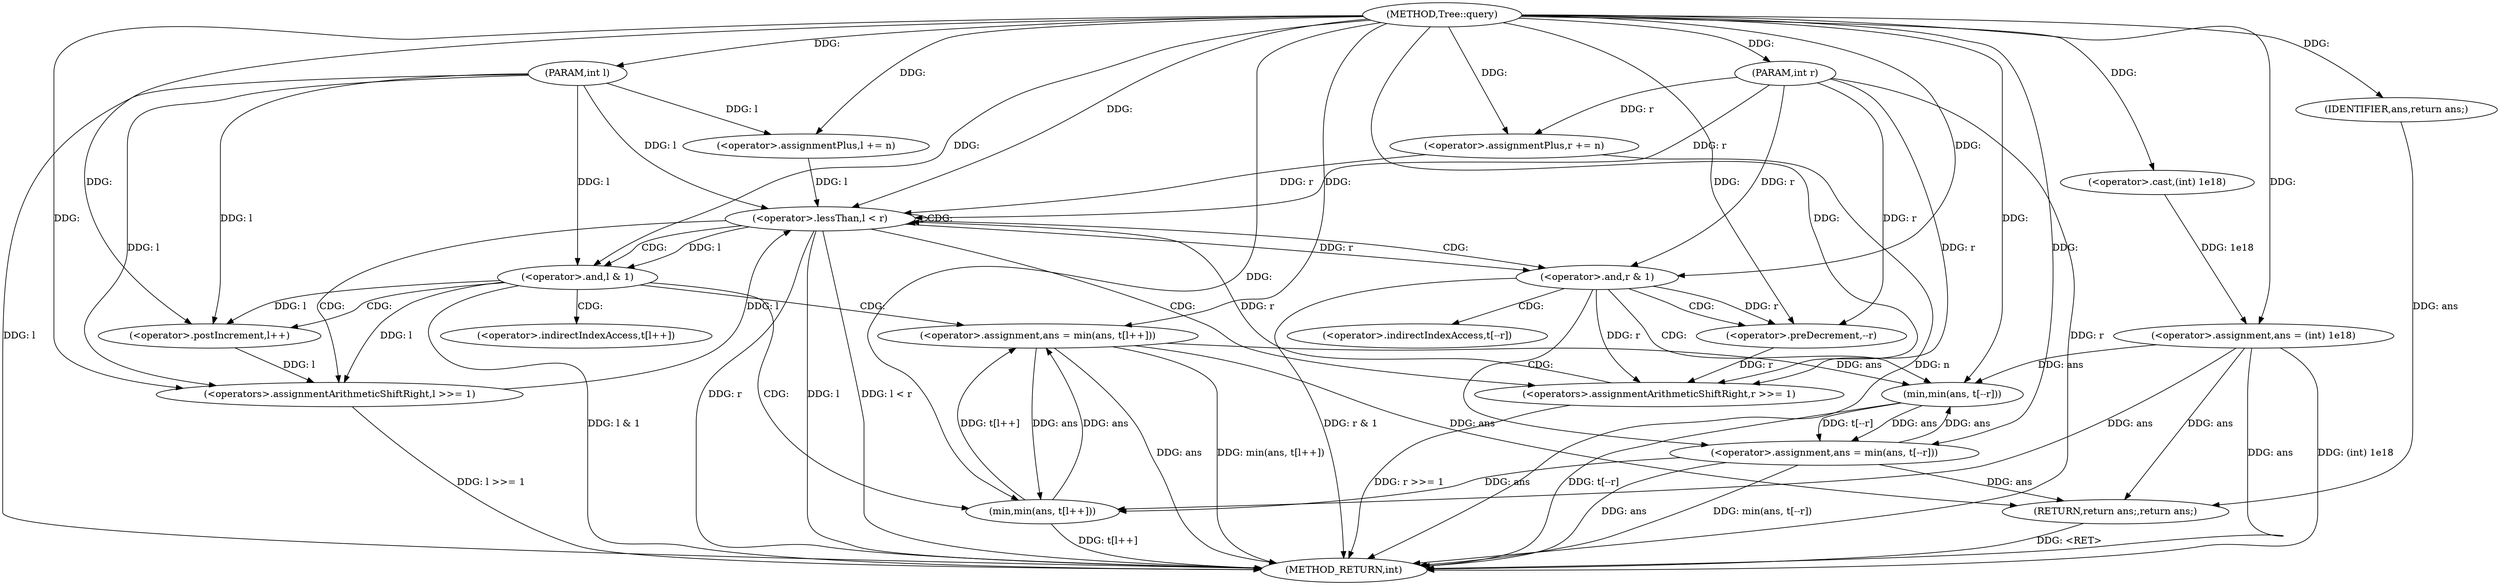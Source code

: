 digraph "Tree::query" {  
"1000168" [label = "(METHOD,Tree::query)" ]
"1000225" [label = "(METHOD_RETURN,int)" ]
"1000169" [label = "(PARAM,int l)" ]
"1000170" [label = "(PARAM,int r)" ]
"1000173" [label = "(<operator>.assignment,ans = (int) 1e18)" ]
"1000223" [label = "(RETURN,return ans;,return ans;)" ]
"1000186" [label = "(<operator>.lessThan,l < r)" ]
"1000224" [label = "(IDENTIFIER,ans,return ans;)" ]
"1000175" [label = "(<operator>.cast,(int) 1e18)" ]
"1000180" [label = "(<operator>.assignmentPlus,l += n)" ]
"1000183" [label = "(<operator>.assignmentPlus,r += n)" ]
"1000190" [label = "(<operators>.assignmentArithmeticShiftRight,l >>= 1)" ]
"1000193" [label = "(<operators>.assignmentArithmeticShiftRight,r >>= 1)" ]
"1000198" [label = "(<operator>.and,l & 1)" ]
"1000211" [label = "(<operator>.and,r & 1)" ]
"1000202" [label = "(<operator>.assignment,ans = min(ans, t[l++]))" ]
"1000215" [label = "(<operator>.assignment,ans = min(ans, t[--r]))" ]
"1000204" [label = "(min,min(ans, t[l++]))" ]
"1000217" [label = "(min,min(ans, t[--r]))" ]
"1000208" [label = "(<operator>.postIncrement,l++)" ]
"1000221" [label = "(<operator>.preDecrement,--r)" ]
"1000206" [label = "(<operator>.indirectIndexAccess,t[l++])" ]
"1000219" [label = "(<operator>.indirectIndexAccess,t[--r])" ]
  "1000223" -> "1000225"  [ label = "DDG: <RET>"] 
  "1000169" -> "1000225"  [ label = "DDG: l"] 
  "1000170" -> "1000225"  [ label = "DDG: r"] 
  "1000173" -> "1000225"  [ label = "DDG: ans"] 
  "1000173" -> "1000225"  [ label = "DDG: (int) 1e18"] 
  "1000183" -> "1000225"  [ label = "DDG: n"] 
  "1000186" -> "1000225"  [ label = "DDG: l"] 
  "1000186" -> "1000225"  [ label = "DDG: r"] 
  "1000186" -> "1000225"  [ label = "DDG: l < r"] 
  "1000198" -> "1000225"  [ label = "DDG: l & 1"] 
  "1000202" -> "1000225"  [ label = "DDG: ans"] 
  "1000204" -> "1000225"  [ label = "DDG: t[l++]"] 
  "1000202" -> "1000225"  [ label = "DDG: min(ans, t[l++])"] 
  "1000211" -> "1000225"  [ label = "DDG: r & 1"] 
  "1000215" -> "1000225"  [ label = "DDG: ans"] 
  "1000217" -> "1000225"  [ label = "DDG: t[--r]"] 
  "1000215" -> "1000225"  [ label = "DDG: min(ans, t[--r])"] 
  "1000190" -> "1000225"  [ label = "DDG: l >>= 1"] 
  "1000193" -> "1000225"  [ label = "DDG: r >>= 1"] 
  "1000168" -> "1000169"  [ label = "DDG: "] 
  "1000168" -> "1000170"  [ label = "DDG: "] 
  "1000175" -> "1000173"  [ label = "DDG: 1e18"] 
  "1000224" -> "1000223"  [ label = "DDG: ans"] 
  "1000173" -> "1000223"  [ label = "DDG: ans"] 
  "1000202" -> "1000223"  [ label = "DDG: ans"] 
  "1000215" -> "1000223"  [ label = "DDG: ans"] 
  "1000168" -> "1000173"  [ label = "DDG: "] 
  "1000168" -> "1000224"  [ label = "DDG: "] 
  "1000168" -> "1000175"  [ label = "DDG: "] 
  "1000168" -> "1000180"  [ label = "DDG: "] 
  "1000168" -> "1000183"  [ label = "DDG: "] 
  "1000180" -> "1000186"  [ label = "DDG: l"] 
  "1000190" -> "1000186"  [ label = "DDG: l"] 
  "1000169" -> "1000186"  [ label = "DDG: l"] 
  "1000168" -> "1000186"  [ label = "DDG: "] 
  "1000183" -> "1000186"  [ label = "DDG: r"] 
  "1000193" -> "1000186"  [ label = "DDG: r"] 
  "1000170" -> "1000186"  [ label = "DDG: r"] 
  "1000169" -> "1000180"  [ label = "DDG: l"] 
  "1000170" -> "1000183"  [ label = "DDG: r"] 
  "1000198" -> "1000190"  [ label = "DDG: l"] 
  "1000208" -> "1000190"  [ label = "DDG: l"] 
  "1000169" -> "1000190"  [ label = "DDG: l"] 
  "1000168" -> "1000190"  [ label = "DDG: "] 
  "1000211" -> "1000193"  [ label = "DDG: r"] 
  "1000221" -> "1000193"  [ label = "DDG: r"] 
  "1000170" -> "1000193"  [ label = "DDG: r"] 
  "1000168" -> "1000193"  [ label = "DDG: "] 
  "1000186" -> "1000198"  [ label = "DDG: l"] 
  "1000169" -> "1000198"  [ label = "DDG: l"] 
  "1000168" -> "1000198"  [ label = "DDG: "] 
  "1000204" -> "1000202"  [ label = "DDG: t[l++]"] 
  "1000204" -> "1000202"  [ label = "DDG: ans"] 
  "1000186" -> "1000211"  [ label = "DDG: r"] 
  "1000170" -> "1000211"  [ label = "DDG: r"] 
  "1000168" -> "1000211"  [ label = "DDG: "] 
  "1000217" -> "1000215"  [ label = "DDG: ans"] 
  "1000217" -> "1000215"  [ label = "DDG: t[--r]"] 
  "1000168" -> "1000202"  [ label = "DDG: "] 
  "1000168" -> "1000215"  [ label = "DDG: "] 
  "1000173" -> "1000204"  [ label = "DDG: ans"] 
  "1000202" -> "1000204"  [ label = "DDG: ans"] 
  "1000215" -> "1000204"  [ label = "DDG: ans"] 
  "1000168" -> "1000204"  [ label = "DDG: "] 
  "1000173" -> "1000217"  [ label = "DDG: ans"] 
  "1000202" -> "1000217"  [ label = "DDG: ans"] 
  "1000215" -> "1000217"  [ label = "DDG: ans"] 
  "1000168" -> "1000217"  [ label = "DDG: "] 
  "1000198" -> "1000208"  [ label = "DDG: l"] 
  "1000169" -> "1000208"  [ label = "DDG: l"] 
  "1000168" -> "1000208"  [ label = "DDG: "] 
  "1000211" -> "1000221"  [ label = "DDG: r"] 
  "1000170" -> "1000221"  [ label = "DDG: r"] 
  "1000168" -> "1000221"  [ label = "DDG: "] 
  "1000186" -> "1000211"  [ label = "CDG: "] 
  "1000186" -> "1000190"  [ label = "CDG: "] 
  "1000186" -> "1000193"  [ label = "CDG: "] 
  "1000186" -> "1000186"  [ label = "CDG: "] 
  "1000186" -> "1000198"  [ label = "CDG: "] 
  "1000198" -> "1000206"  [ label = "CDG: "] 
  "1000198" -> "1000202"  [ label = "CDG: "] 
  "1000198" -> "1000208"  [ label = "CDG: "] 
  "1000198" -> "1000204"  [ label = "CDG: "] 
  "1000211" -> "1000215"  [ label = "CDG: "] 
  "1000211" -> "1000221"  [ label = "CDG: "] 
  "1000211" -> "1000217"  [ label = "CDG: "] 
  "1000211" -> "1000219"  [ label = "CDG: "] 
}
